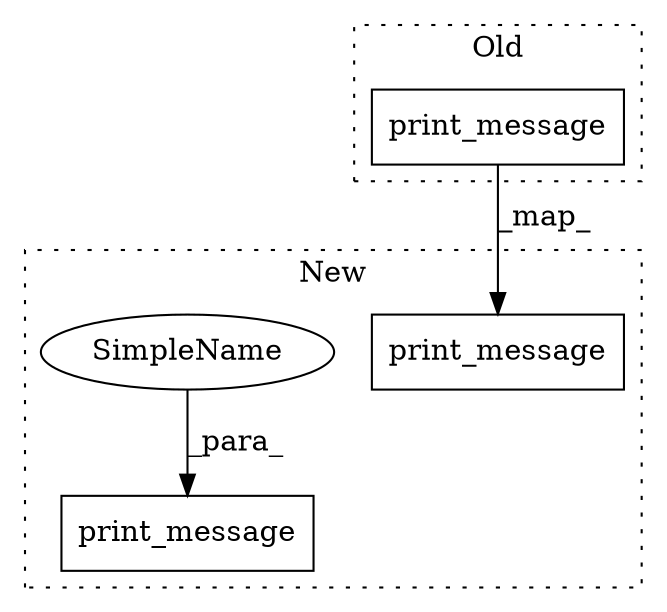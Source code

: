 digraph G {
subgraph cluster0 {
1 [label="print_message" a="32" s="2672,2736" l="14,1" shape="box"];
label = "Old";
style="dotted";
}
subgraph cluster1 {
2 [label="print_message" a="32" s="2867,2946" l="14,1" shape="box"];
3 [label="print_message" a="32" s="3106,3172" l="14,1" shape="box"];
4 [label="SimpleName" a="42" s="3120" l="4" shape="ellipse"];
label = "New";
style="dotted";
}
1 -> 2 [label="_map_"];
4 -> 3 [label="_para_"];
}